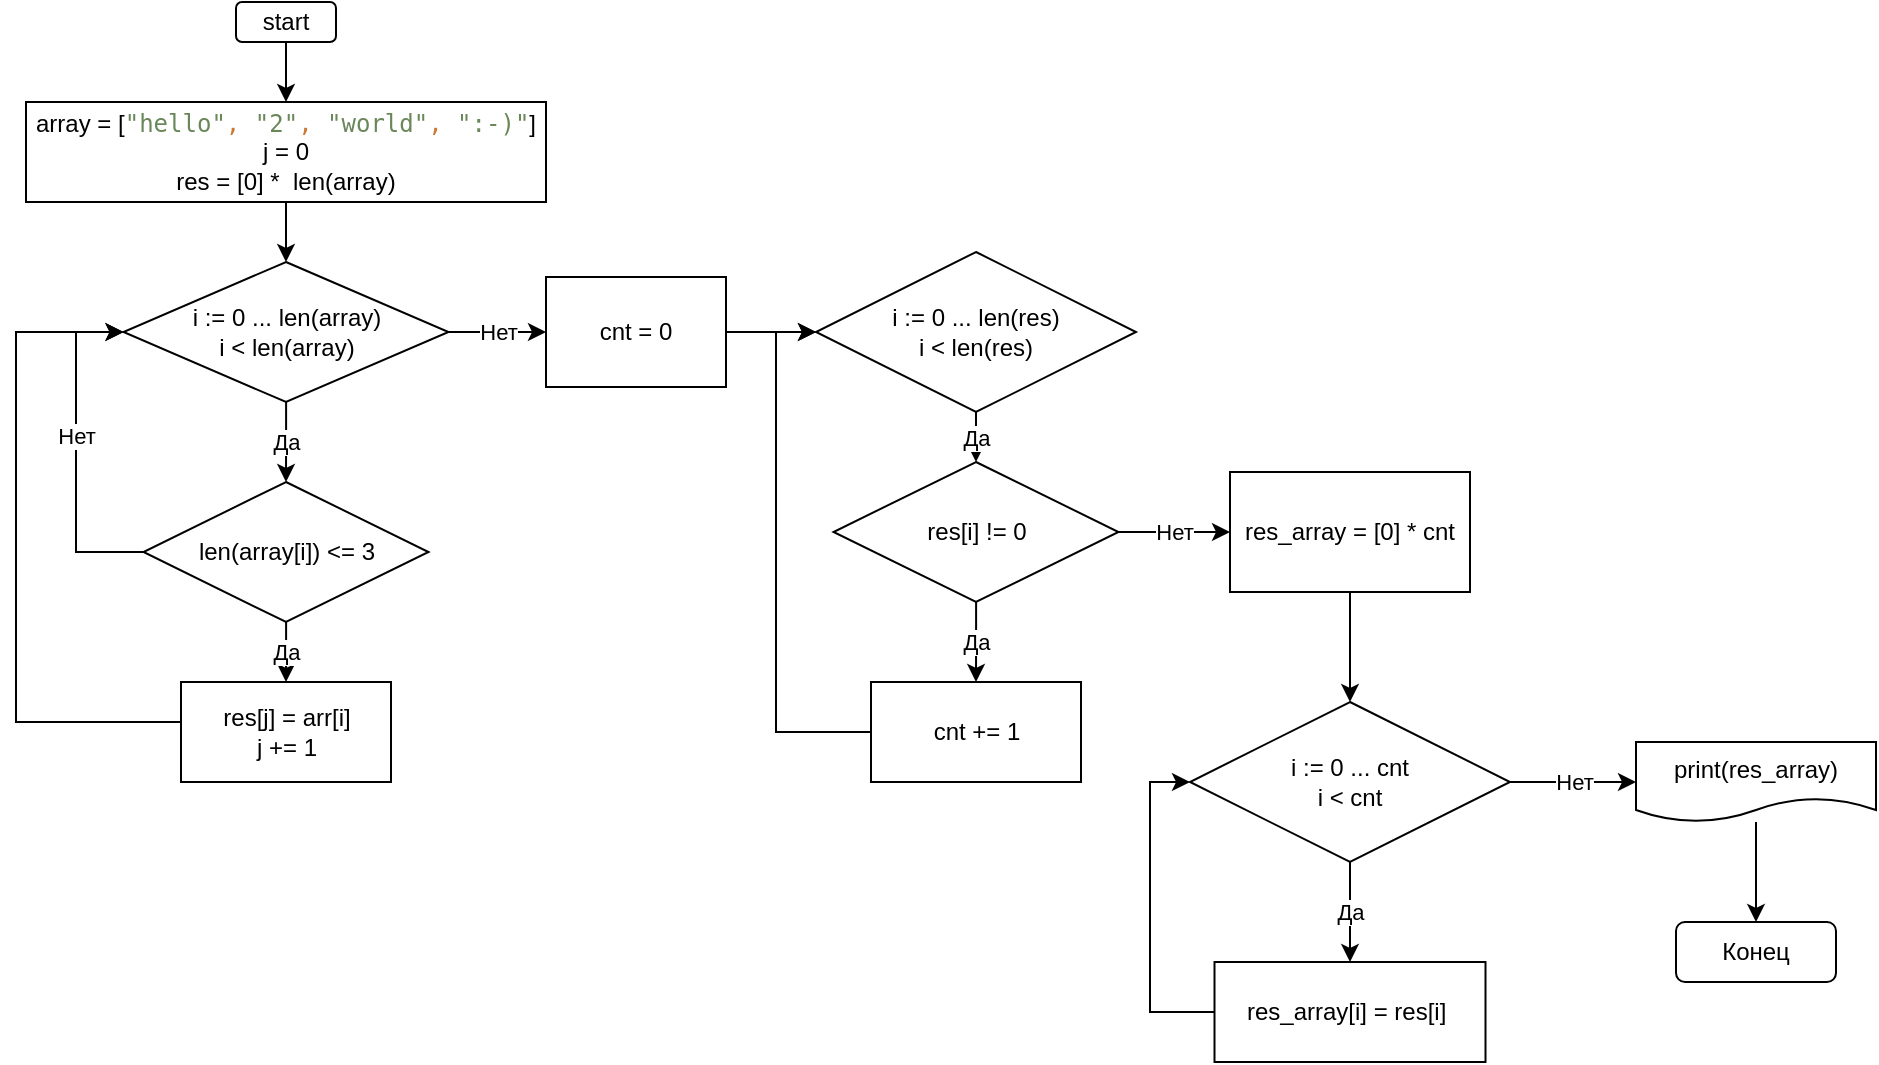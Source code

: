 <mxfile version="23.1.5" type="device">
  <diagram id="C5RBs43oDa-KdzZeNtuy" name="Page-1">
    <mxGraphModel dx="1098" dy="988" grid="1" gridSize="10" guides="1" tooltips="1" connect="1" arrows="1" fold="1" page="1" pageScale="1" pageWidth="827" pageHeight="1169" math="0" shadow="0">
      <root>
        <mxCell id="WIyWlLk6GJQsqaUBKTNV-0" />
        <mxCell id="WIyWlLk6GJQsqaUBKTNV-1" parent="WIyWlLk6GJQsqaUBKTNV-0" />
        <mxCell id="VbAImd-2J6Z9HPZcSE_7-3" style="edgeStyle=orthogonalEdgeStyle;rounded=0;orthogonalLoop=1;jettySize=auto;html=1;entryX=0.5;entryY=0;entryDx=0;entryDy=0;" parent="WIyWlLk6GJQsqaUBKTNV-1" source="VbAImd-2J6Z9HPZcSE_7-0" target="VbAImd-2J6Z9HPZcSE_7-1" edge="1">
          <mxGeometry relative="1" as="geometry" />
        </mxCell>
        <mxCell id="VbAImd-2J6Z9HPZcSE_7-0" value="start" style="rounded=1;whiteSpace=wrap;html=1;" parent="WIyWlLk6GJQsqaUBKTNV-1" vertex="1">
          <mxGeometry x="330" y="30" width="50" height="20" as="geometry" />
        </mxCell>
        <mxCell id="VbAImd-2J6Z9HPZcSE_7-4" style="edgeStyle=orthogonalEdgeStyle;rounded=0;orthogonalLoop=1;jettySize=auto;html=1;entryX=0.5;entryY=0;entryDx=0;entryDy=0;" parent="WIyWlLk6GJQsqaUBKTNV-1" source="VbAImd-2J6Z9HPZcSE_7-1" target="VbAImd-2J6Z9HPZcSE_7-2" edge="1">
          <mxGeometry relative="1" as="geometry" />
        </mxCell>
        <mxCell id="VbAImd-2J6Z9HPZcSE_7-1" value="array = [&lt;span style=&quot;font-family: &amp;quot;JetBrains Mono&amp;quot;, monospace; color: rgb(106, 135, 89);&quot;&gt;&quot;hello&quot;&lt;/span&gt;&lt;span style=&quot;font-family: &amp;quot;JetBrains Mono&amp;quot;, monospace; color: rgb(204, 120, 50);&quot;&gt;, &lt;/span&gt;&lt;span style=&quot;font-family: &amp;quot;JetBrains Mono&amp;quot;, monospace; color: rgb(106, 135, 89);&quot;&gt;&quot;2&quot;&lt;/span&gt;&lt;span style=&quot;font-family: &amp;quot;JetBrains Mono&amp;quot;, monospace; color: rgb(204, 120, 50);&quot;&gt;, &lt;/span&gt;&lt;span style=&quot;font-family: &amp;quot;JetBrains Mono&amp;quot;, monospace; color: rgb(106, 135, 89);&quot;&gt;&quot;world&quot;&lt;/span&gt;&lt;span style=&quot;font-family: &amp;quot;JetBrains Mono&amp;quot;, monospace; color: rgb(204, 120, 50);&quot;&gt;, &lt;/span&gt;&lt;span style=&quot;font-family: &amp;quot;JetBrains Mono&amp;quot;, monospace; color: rgb(106, 135, 89);&quot;&gt;&quot;:-)&quot;&lt;/span&gt;&lt;span style=&quot;background-color: initial;&quot;&gt;]&lt;br&gt;j = 0&lt;br&gt;res = [0] *&amp;nbsp; len(array)&lt;br&gt;&lt;/span&gt;" style="rounded=0;whiteSpace=wrap;html=1;" parent="WIyWlLk6GJQsqaUBKTNV-1" vertex="1">
          <mxGeometry x="225" y="80" width="260" height="50" as="geometry" />
        </mxCell>
        <mxCell id="VbAImd-2J6Z9HPZcSE_7-7" value="Да" style="edgeStyle=orthogonalEdgeStyle;rounded=0;orthogonalLoop=1;jettySize=auto;html=1;entryX=0.5;entryY=0;entryDx=0;entryDy=0;" parent="WIyWlLk6GJQsqaUBKTNV-1" source="VbAImd-2J6Z9HPZcSE_7-2" target="VbAImd-2J6Z9HPZcSE_7-6" edge="1">
          <mxGeometry relative="1" as="geometry" />
        </mxCell>
        <mxCell id="VbAImd-2J6Z9HPZcSE_7-14" value="Нет" style="edgeStyle=orthogonalEdgeStyle;rounded=0;orthogonalLoop=1;jettySize=auto;html=1;entryX=0;entryY=0.5;entryDx=0;entryDy=0;" parent="WIyWlLk6GJQsqaUBKTNV-1" source="VbAImd-2J6Z9HPZcSE_7-2" target="VbAImd-2J6Z9HPZcSE_7-13" edge="1">
          <mxGeometry relative="1" as="geometry" />
        </mxCell>
        <mxCell id="VbAImd-2J6Z9HPZcSE_7-2" value="i := 0 ... len(array)&lt;br&gt;i &amp;lt; len(array)" style="rhombus;whiteSpace=wrap;html=1;" parent="WIyWlLk6GJQsqaUBKTNV-1" vertex="1">
          <mxGeometry x="273.75" y="160" width="162.5" height="70" as="geometry" />
        </mxCell>
        <mxCell id="VbAImd-2J6Z9HPZcSE_7-9" value="Да" style="edgeStyle=orthogonalEdgeStyle;rounded=0;orthogonalLoop=1;jettySize=auto;html=1;entryX=0.5;entryY=0;entryDx=0;entryDy=0;" parent="WIyWlLk6GJQsqaUBKTNV-1" source="VbAImd-2J6Z9HPZcSE_7-6" target="VbAImd-2J6Z9HPZcSE_7-8" edge="1">
          <mxGeometry relative="1" as="geometry" />
        </mxCell>
        <mxCell id="VbAImd-2J6Z9HPZcSE_7-10" value="Нет" style="edgeStyle=orthogonalEdgeStyle;rounded=0;orthogonalLoop=1;jettySize=auto;html=1;entryX=0;entryY=0.5;entryDx=0;entryDy=0;" parent="WIyWlLk6GJQsqaUBKTNV-1" source="VbAImd-2J6Z9HPZcSE_7-6" target="VbAImd-2J6Z9HPZcSE_7-2" edge="1">
          <mxGeometry x="0.106" relative="1" as="geometry">
            <mxPoint x="160" y="190" as="targetPoint" />
            <Array as="points">
              <mxPoint x="250" y="305" />
              <mxPoint x="250" y="195" />
            </Array>
            <mxPoint y="1" as="offset" />
          </mxGeometry>
        </mxCell>
        <mxCell id="VbAImd-2J6Z9HPZcSE_7-6" value="len(array[i]) &amp;lt;= 3" style="rhombus;whiteSpace=wrap;html=1;" parent="WIyWlLk6GJQsqaUBKTNV-1" vertex="1">
          <mxGeometry x="283.75" y="270" width="142.5" height="70" as="geometry" />
        </mxCell>
        <mxCell id="VbAImd-2J6Z9HPZcSE_7-11" style="edgeStyle=orthogonalEdgeStyle;rounded=0;orthogonalLoop=1;jettySize=auto;html=1;entryX=0;entryY=0.5;entryDx=0;entryDy=0;" parent="WIyWlLk6GJQsqaUBKTNV-1" source="VbAImd-2J6Z9HPZcSE_7-8" target="VbAImd-2J6Z9HPZcSE_7-2" edge="1">
          <mxGeometry relative="1" as="geometry">
            <Array as="points">
              <mxPoint x="220" y="390" />
              <mxPoint x="220" y="195" />
            </Array>
          </mxGeometry>
        </mxCell>
        <mxCell id="VbAImd-2J6Z9HPZcSE_7-8" value="res[j] = arr[i]&lt;br&gt;j += 1" style="rounded=0;whiteSpace=wrap;html=1;" parent="WIyWlLk6GJQsqaUBKTNV-1" vertex="1">
          <mxGeometry x="302.5" y="370" width="105" height="50" as="geometry" />
        </mxCell>
        <mxCell id="VbAImd-2J6Z9HPZcSE_7-19" style="edgeStyle=orthogonalEdgeStyle;rounded=0;orthogonalLoop=1;jettySize=auto;html=1;entryX=0;entryY=0.5;entryDx=0;entryDy=0;" parent="WIyWlLk6GJQsqaUBKTNV-1" source="VbAImd-2J6Z9HPZcSE_7-13" target="VbAImd-2J6Z9HPZcSE_7-15" edge="1">
          <mxGeometry relative="1" as="geometry" />
        </mxCell>
        <mxCell id="VbAImd-2J6Z9HPZcSE_7-13" value="cnt = 0" style="rounded=0;whiteSpace=wrap;html=1;" parent="WIyWlLk6GJQsqaUBKTNV-1" vertex="1">
          <mxGeometry x="485" y="167.5" width="90" height="55" as="geometry" />
        </mxCell>
        <mxCell id="VbAImd-2J6Z9HPZcSE_7-20" value="Да" style="edgeStyle=orthogonalEdgeStyle;rounded=0;orthogonalLoop=1;jettySize=auto;html=1;entryX=0.5;entryY=0;entryDx=0;entryDy=0;" parent="WIyWlLk6GJQsqaUBKTNV-1" source="VbAImd-2J6Z9HPZcSE_7-15" target="VbAImd-2J6Z9HPZcSE_7-16" edge="1">
          <mxGeometry relative="1" as="geometry" />
        </mxCell>
        <mxCell id="VbAImd-2J6Z9HPZcSE_7-15" value="i := 0 ... len(res)&lt;br&gt;i &amp;lt; len(res)" style="rhombus;whiteSpace=wrap;html=1;" parent="WIyWlLk6GJQsqaUBKTNV-1" vertex="1">
          <mxGeometry x="620" y="155" width="160" height="80" as="geometry" />
        </mxCell>
        <mxCell id="VbAImd-2J6Z9HPZcSE_7-18" value="Да" style="edgeStyle=orthogonalEdgeStyle;rounded=0;orthogonalLoop=1;jettySize=auto;html=1;entryX=0.5;entryY=0;entryDx=0;entryDy=0;" parent="WIyWlLk6GJQsqaUBKTNV-1" source="VbAImd-2J6Z9HPZcSE_7-16" target="VbAImd-2J6Z9HPZcSE_7-17" edge="1">
          <mxGeometry relative="1" as="geometry" />
        </mxCell>
        <mxCell id="VbAImd-2J6Z9HPZcSE_7-22" value="Нет" style="edgeStyle=orthogonalEdgeStyle;rounded=0;orthogonalLoop=1;jettySize=auto;html=1;entryX=0;entryY=0.5;entryDx=0;entryDy=0;" parent="WIyWlLk6GJQsqaUBKTNV-1" source="VbAImd-2J6Z9HPZcSE_7-16" target="VbAImd-2J6Z9HPZcSE_7-23" edge="1">
          <mxGeometry relative="1" as="geometry">
            <mxPoint x="810" y="295" as="targetPoint" />
          </mxGeometry>
        </mxCell>
        <mxCell id="VbAImd-2J6Z9HPZcSE_7-16" value="res[i] != 0" style="rhombus;whiteSpace=wrap;html=1;" parent="WIyWlLk6GJQsqaUBKTNV-1" vertex="1">
          <mxGeometry x="628.75" y="260" width="142.5" height="70" as="geometry" />
        </mxCell>
        <mxCell id="VbAImd-2J6Z9HPZcSE_7-21" style="edgeStyle=orthogonalEdgeStyle;rounded=0;orthogonalLoop=1;jettySize=auto;html=1;entryX=0;entryY=0.5;entryDx=0;entryDy=0;" parent="WIyWlLk6GJQsqaUBKTNV-1" source="VbAImd-2J6Z9HPZcSE_7-17" target="VbAImd-2J6Z9HPZcSE_7-15" edge="1">
          <mxGeometry relative="1" as="geometry">
            <Array as="points">
              <mxPoint x="600" y="395" />
              <mxPoint x="600" y="195" />
            </Array>
          </mxGeometry>
        </mxCell>
        <mxCell id="VbAImd-2J6Z9HPZcSE_7-17" value="cnt += 1" style="rounded=0;whiteSpace=wrap;html=1;" parent="WIyWlLk6GJQsqaUBKTNV-1" vertex="1">
          <mxGeometry x="647.5" y="370" width="105" height="50" as="geometry" />
        </mxCell>
        <mxCell id="VbAImd-2J6Z9HPZcSE_7-26" style="edgeStyle=orthogonalEdgeStyle;rounded=0;orthogonalLoop=1;jettySize=auto;html=1;entryX=0.5;entryY=0;entryDx=0;entryDy=0;" parent="WIyWlLk6GJQsqaUBKTNV-1" source="VbAImd-2J6Z9HPZcSE_7-23" target="VbAImd-2J6Z9HPZcSE_7-25" edge="1">
          <mxGeometry relative="1" as="geometry" />
        </mxCell>
        <mxCell id="VbAImd-2J6Z9HPZcSE_7-23" value="res_array = [0] * cnt" style="rounded=0;whiteSpace=wrap;html=1;" parent="WIyWlLk6GJQsqaUBKTNV-1" vertex="1">
          <mxGeometry x="827" y="265" width="120" height="60" as="geometry" />
        </mxCell>
        <mxCell id="VbAImd-2J6Z9HPZcSE_7-27" value="Да" style="edgeStyle=orthogonalEdgeStyle;rounded=0;orthogonalLoop=1;jettySize=auto;html=1;entryX=0.5;entryY=0;entryDx=0;entryDy=0;" parent="WIyWlLk6GJQsqaUBKTNV-1" source="VbAImd-2J6Z9HPZcSE_7-25" target="VbAImd-2J6Z9HPZcSE_7-28" edge="1">
          <mxGeometry relative="1" as="geometry">
            <mxPoint x="887" y="540" as="targetPoint" />
          </mxGeometry>
        </mxCell>
        <mxCell id="VbAImd-2J6Z9HPZcSE_7-30" value="Нет" style="edgeStyle=orthogonalEdgeStyle;rounded=0;orthogonalLoop=1;jettySize=auto;html=1;entryX=0;entryY=0.5;entryDx=0;entryDy=0;" parent="WIyWlLk6GJQsqaUBKTNV-1" source="VbAImd-2J6Z9HPZcSE_7-25" target="VbAImd-2J6Z9HPZcSE_7-32" edge="1">
          <mxGeometry relative="1" as="geometry">
            <mxPoint x="1020" y="420" as="targetPoint" />
          </mxGeometry>
        </mxCell>
        <mxCell id="VbAImd-2J6Z9HPZcSE_7-25" value="i := 0 ... cnt&lt;br&gt;i &amp;lt; cnt" style="rhombus;whiteSpace=wrap;html=1;" parent="WIyWlLk6GJQsqaUBKTNV-1" vertex="1">
          <mxGeometry x="807" y="380" width="160" height="80" as="geometry" />
        </mxCell>
        <mxCell id="VbAImd-2J6Z9HPZcSE_7-29" style="edgeStyle=orthogonalEdgeStyle;rounded=0;orthogonalLoop=1;jettySize=auto;html=1;entryX=0;entryY=0.5;entryDx=0;entryDy=0;" parent="WIyWlLk6GJQsqaUBKTNV-1" source="VbAImd-2J6Z9HPZcSE_7-28" target="VbAImd-2J6Z9HPZcSE_7-25" edge="1">
          <mxGeometry relative="1" as="geometry">
            <Array as="points">
              <mxPoint x="787" y="535" />
              <mxPoint x="787" y="420" />
            </Array>
          </mxGeometry>
        </mxCell>
        <mxCell id="VbAImd-2J6Z9HPZcSE_7-28" value="res_array[i] = res[i]&amp;nbsp;" style="rounded=0;whiteSpace=wrap;html=1;" parent="WIyWlLk6GJQsqaUBKTNV-1" vertex="1">
          <mxGeometry x="819.25" y="510" width="135.5" height="50" as="geometry" />
        </mxCell>
        <mxCell id="VbAImd-2J6Z9HPZcSE_7-34" style="edgeStyle=orthogonalEdgeStyle;rounded=0;orthogonalLoop=1;jettySize=auto;html=1;entryX=0.5;entryY=0;entryDx=0;entryDy=0;" parent="WIyWlLk6GJQsqaUBKTNV-1" source="VbAImd-2J6Z9HPZcSE_7-32" target="VbAImd-2J6Z9HPZcSE_7-33" edge="1">
          <mxGeometry relative="1" as="geometry" />
        </mxCell>
        <mxCell id="VbAImd-2J6Z9HPZcSE_7-32" value="print(res_array)" style="shape=document;whiteSpace=wrap;html=1;boundedLbl=1;" parent="WIyWlLk6GJQsqaUBKTNV-1" vertex="1">
          <mxGeometry x="1030" y="400" width="120" height="40" as="geometry" />
        </mxCell>
        <mxCell id="VbAImd-2J6Z9HPZcSE_7-33" value="Конец" style="rounded=1;whiteSpace=wrap;html=1;" parent="WIyWlLk6GJQsqaUBKTNV-1" vertex="1">
          <mxGeometry x="1050" y="490" width="80" height="30" as="geometry" />
        </mxCell>
      </root>
    </mxGraphModel>
  </diagram>
</mxfile>
